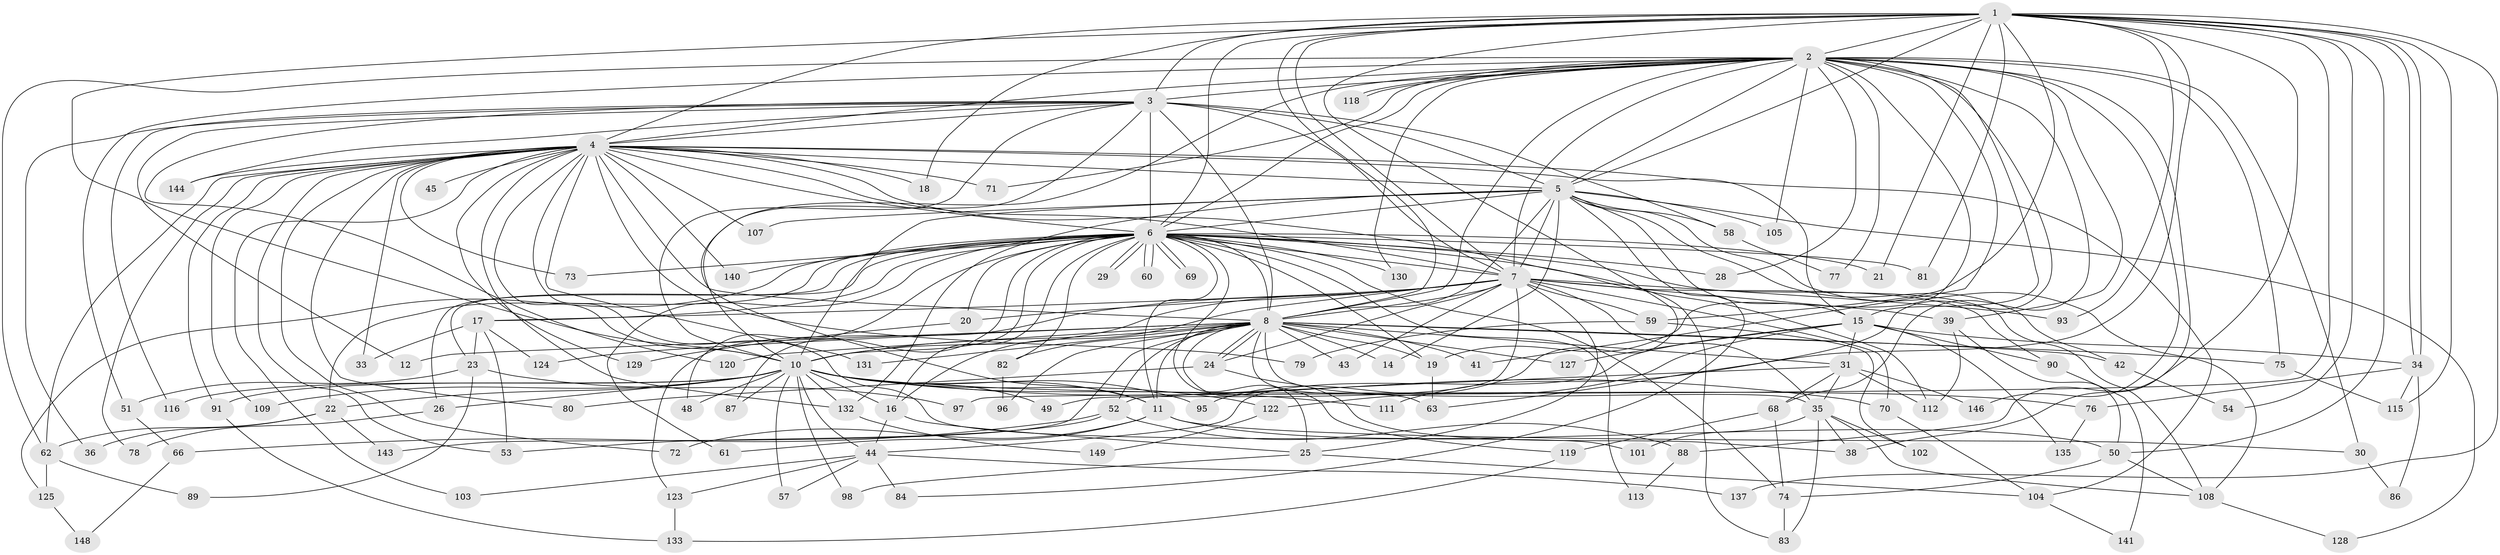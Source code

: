 // Generated by graph-tools (version 1.1) at 2025/23/03/03/25 07:23:36]
// undirected, 118 vertices, 277 edges
graph export_dot {
graph [start="1"]
  node [color=gray90,style=filled];
  1 [super="+32"];
  2 [super="+65"];
  3 [super="+40"];
  4 [super="+27"];
  5 [super="+67"];
  6 [super="+9"];
  7 [super="+139"];
  8 [super="+13"];
  10 [super="+46"];
  11 [super="+126"];
  12;
  14;
  15 [super="+85"];
  16;
  17;
  18;
  19;
  20;
  21;
  22;
  23;
  24 [super="+47"];
  25 [super="+37"];
  26;
  28;
  29;
  30;
  31 [super="+64"];
  33;
  34 [super="+121"];
  35 [super="+55"];
  36;
  38 [super="+92"];
  39;
  41;
  42;
  43;
  44 [super="+56"];
  45;
  48 [super="+106"];
  49;
  50 [super="+136"];
  51;
  52;
  53 [super="+114"];
  54;
  57;
  58;
  59;
  60;
  61;
  62 [super="+110"];
  63 [super="+100"];
  66;
  68 [super="+99"];
  69;
  70;
  71;
  72;
  73;
  74 [super="+94"];
  75;
  76;
  77;
  78;
  79;
  80;
  81;
  82;
  83;
  84;
  86;
  87;
  88;
  89;
  90;
  91;
  93;
  95;
  96;
  97;
  98;
  101;
  102;
  103;
  104 [super="+142"];
  105;
  107;
  108 [super="+117"];
  109;
  111;
  112 [super="+145"];
  113;
  115 [super="+134"];
  116;
  118;
  119;
  120;
  122;
  123;
  124;
  125;
  127;
  128;
  129;
  130;
  131;
  132 [super="+147"];
  133 [super="+138"];
  135;
  137;
  140;
  141;
  143;
  144;
  146;
  148;
  149;
  1 -- 2 [weight=2];
  1 -- 3;
  1 -- 4;
  1 -- 5;
  1 -- 6 [weight=2];
  1 -- 7;
  1 -- 8;
  1 -- 10;
  1 -- 18;
  1 -- 21;
  1 -- 34;
  1 -- 34;
  1 -- 50;
  1 -- 54;
  1 -- 81;
  1 -- 88;
  1 -- 93;
  1 -- 95;
  1 -- 97;
  1 -- 111;
  1 -- 115;
  1 -- 137;
  1 -- 59;
  2 -- 3;
  2 -- 4;
  2 -- 5;
  2 -- 6 [weight=2];
  2 -- 7;
  2 -- 8;
  2 -- 10;
  2 -- 15;
  2 -- 28;
  2 -- 30;
  2 -- 38;
  2 -- 39;
  2 -- 41;
  2 -- 51;
  2 -- 62;
  2 -- 63;
  2 -- 68;
  2 -- 71;
  2 -- 75;
  2 -- 77;
  2 -- 118;
  2 -- 118;
  2 -- 146;
  2 -- 105;
  2 -- 19;
  2 -- 130;
  3 -- 4;
  3 -- 5 [weight=2];
  3 -- 6 [weight=2];
  3 -- 7;
  3 -- 8;
  3 -- 10;
  3 -- 11;
  3 -- 12;
  3 -- 36;
  3 -- 58;
  3 -- 116;
  3 -- 120;
  3 -- 144;
  4 -- 5;
  4 -- 6 [weight=3];
  4 -- 7;
  4 -- 8;
  4 -- 10;
  4 -- 18;
  4 -- 33;
  4 -- 71;
  4 -- 72;
  4 -- 78;
  4 -- 80;
  4 -- 83;
  4 -- 91;
  4 -- 101;
  4 -- 104;
  4 -- 107;
  4 -- 109;
  4 -- 129;
  4 -- 131;
  4 -- 132;
  4 -- 140;
  4 -- 62;
  4 -- 103;
  4 -- 73;
  4 -- 45;
  4 -- 79;
  4 -- 144;
  4 -- 53;
  4 -- 15;
  5 -- 6 [weight=2];
  5 -- 7 [weight=2];
  5 -- 8;
  5 -- 10;
  5 -- 14;
  5 -- 15;
  5 -- 42;
  5 -- 58;
  5 -- 84;
  5 -- 105;
  5 -- 108;
  5 -- 128;
  5 -- 132;
  5 -- 107;
  6 -- 7 [weight=2];
  6 -- 8 [weight=2];
  6 -- 10 [weight=2];
  6 -- 11;
  6 -- 17;
  6 -- 21;
  6 -- 22;
  6 -- 25;
  6 -- 26;
  6 -- 28;
  6 -- 29;
  6 -- 29;
  6 -- 48;
  6 -- 60;
  6 -- 60;
  6 -- 61;
  6 -- 69;
  6 -- 69;
  6 -- 73;
  6 -- 74;
  6 -- 81;
  6 -- 82;
  6 -- 87;
  6 -- 125;
  6 -- 130;
  6 -- 140;
  6 -- 16;
  6 -- 112;
  6 -- 113;
  6 -- 19;
  6 -- 20;
  6 -- 23;
  6 -- 108;
  7 -- 8;
  7 -- 10;
  7 -- 17;
  7 -- 20;
  7 -- 35 [weight=2];
  7 -- 39;
  7 -- 43;
  7 -- 49;
  7 -- 59;
  7 -- 70;
  7 -- 90;
  7 -- 93;
  7 -- 123;
  7 -- 25;
  7 -- 16;
  7 -- 24;
  8 -- 10;
  8 -- 12;
  8 -- 19;
  8 -- 24;
  8 -- 24;
  8 -- 31;
  8 -- 35;
  8 -- 41;
  8 -- 42;
  8 -- 52;
  8 -- 75;
  8 -- 120;
  8 -- 124;
  8 -- 127;
  8 -- 143;
  8 -- 96;
  8 -- 131;
  8 -- 11;
  8 -- 43;
  8 -- 14;
  8 -- 82;
  8 -- 119;
  8 -- 63;
  10 -- 16;
  10 -- 22;
  10 -- 26;
  10 -- 44;
  10 -- 48 [weight=2];
  10 -- 49;
  10 -- 57;
  10 -- 76;
  10 -- 87;
  10 -- 91;
  10 -- 95;
  10 -- 98;
  10 -- 109;
  10 -- 111;
  10 -- 116;
  10 -- 122;
  10 -- 132;
  10 -- 11;
  10 -- 70;
  11 -- 30;
  11 -- 61;
  11 -- 72;
  11 -- 50;
  15 -- 31;
  15 -- 44;
  15 -- 90;
  15 -- 122;
  15 -- 127;
  15 -- 135;
  15 -- 34;
  16 -- 25;
  16 -- 44;
  17 -- 23;
  17 -- 33;
  17 -- 53;
  17 -- 124;
  19 -- 63;
  20 -- 129;
  22 -- 36;
  22 -- 62;
  22 -- 143;
  23 -- 51;
  23 -- 89;
  23 -- 97;
  24 -- 38;
  24 -- 80;
  25 -- 98;
  25 -- 104;
  26 -- 78;
  30 -- 86;
  31 -- 52;
  31 -- 68;
  31 -- 112;
  31 -- 146;
  31 -- 35;
  34 -- 76;
  34 -- 86;
  34 -- 115;
  35 -- 101;
  35 -- 102;
  35 -- 108;
  35 -- 83;
  35 -- 38;
  39 -- 50;
  39 -- 112;
  42 -- 54;
  44 -- 57;
  44 -- 84;
  44 -- 103;
  44 -- 123;
  44 -- 137;
  50 -- 74;
  50 -- 108;
  51 -- 66;
  52 -- 53;
  52 -- 66;
  52 -- 88;
  58 -- 77;
  59 -- 79;
  59 -- 102;
  62 -- 89;
  62 -- 125;
  66 -- 148;
  68 -- 74;
  68 -- 119;
  70 -- 104;
  74 -- 83;
  75 -- 115;
  76 -- 135;
  82 -- 96;
  88 -- 113;
  90 -- 141;
  91 -- 133;
  104 -- 141;
  108 -- 128;
  119 -- 133;
  122 -- 149;
  123 -- 133;
  125 -- 148;
  132 -- 149;
}

